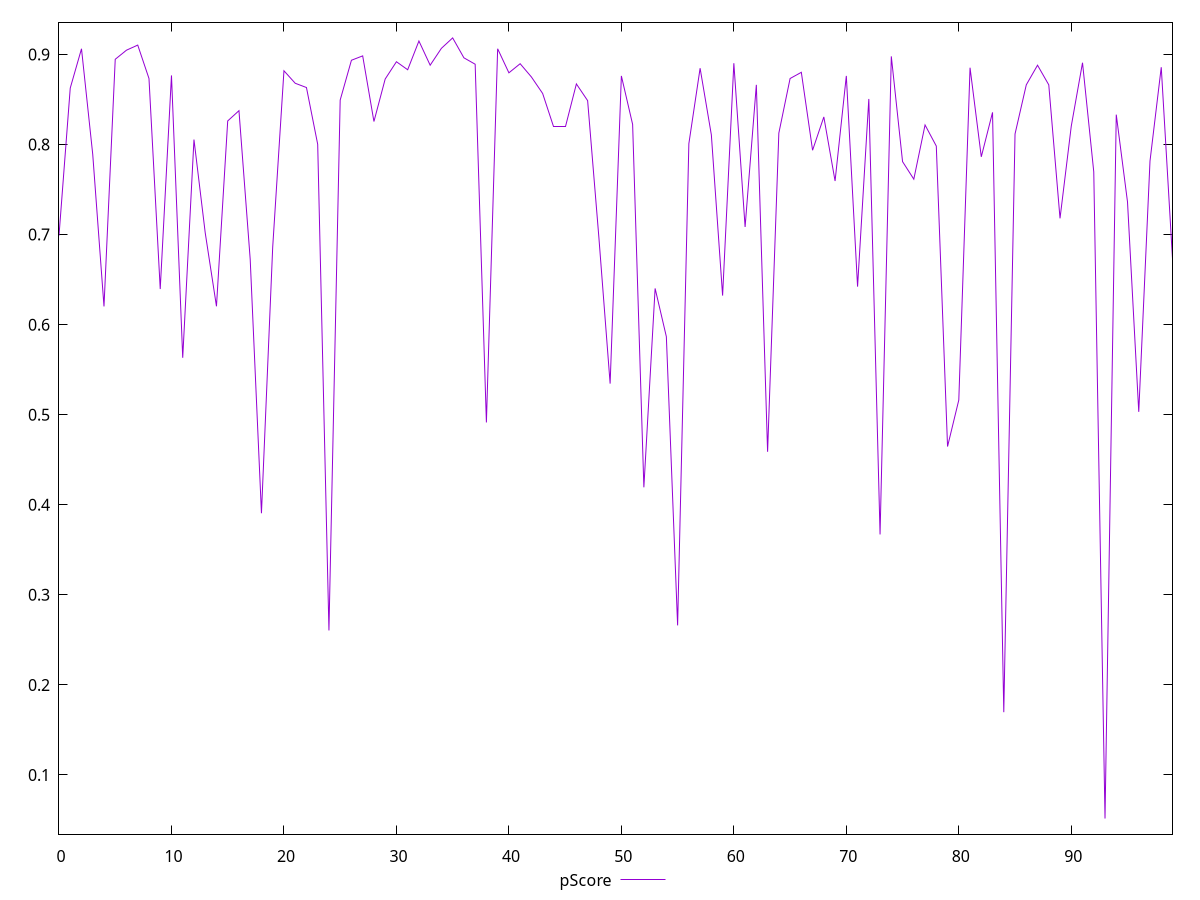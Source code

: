 reset

$pScore <<EOF
0 0.6989248789182084
1 0.8626733306018677
2 0.9062928680615159
3 0.7889938703081874
4 0.6202071229823023
5 0.8946305544636071
6 0.9047353834108512
7 0.9103935540110555
8 0.8732700171677366
9 0.6395584302910899
10 0.8767373781918395
11 0.5632157513788947
12 0.8054840439158224
13 0.7019944871950718
14 0.6203675546371024
15 0.8261766765996847
16 0.8375653230786894
17 0.6724535360707957
18 0.390587458184077
19 0.6860060545753028
20 0.8818742247953353
21 0.8680072404703056
22 0.8632693970081604
23 0.8002344879402552
24 0.2604837805935143
25 0.8493560246866183
26 0.8935434397538525
27 0.8984008431280894
28 0.8255382617101024
29 0.872688880070929
30 0.8919046608285417
31 0.8830050010607222
32 0.9149131785968262
33 0.8880436409238062
34 0.9068096585636991
35 0.9183580026018724
36 0.8962530300455798
37 0.8891520440062339
38 0.4913882144269356
39 0.9062928680615159
40 0.8796008592101794
41 0.8897046782124949
42 0.8750078953486262
43 0.8566673604481766
44 0.8197672581975773
45 0.8197672581975773
46 0.8672593906272585
47 0.8487092684719855
48 0.6968829017371874
49 0.5345376963850558
50 0.8761618243193656
51 0.8223376797295086
52 0.4194119821768963
53 0.6402242956248045
54 0.5866216897766151
55 0.2661135972305391
56 0.8008921698861008
57 0.8846936800115661
58 0.8107051239863771
59 0.6322513408333545
60 0.8902562615076617
61 0.7084615645721384
62 0.866237010546699
63 0.45883280596057613
64 0.8126552667292339
65 0.8732700171677366
66 0.8801706658654911
67 0.7936355929325061
68 0.8306291847188205
69 0.7594784797715685
70 0.8761618243193656
71 0.6422234242043463
72 0.850582172989926
73 0.3670707324254262
74 0.8978655626213592
75 0.7809977336954916
76 0.7615059160964306
77 0.8216958913913784
78 0.7982589790964014
79 0.4646782379501891
80 0.516326725316817
81 0.8852545587085482
82 0.7863337297383441
83 0.8356812604906926
84 0.16975747391116147
85 0.8117086907425363
86 0.866237010546699
87 0.8880436409238062
88 0.866237010546699
89 0.7180052588451635
90 0.8204106764339365
91 0.8908067893801306
92 0.7695967409516388
93 0.05167296585058667
94 0.8331602161192908
95 0.7362606401575401
96 0.5031575919989941
97 0.7816658312515752
98 0.8858144226983549
99 0.6731297598055542
EOF

set key outside below
set xrange [0:99]
set yrange [0.03433926511556096:0.9356917033368981]
set trange [0.03433926511556096:0.9356917033368981]
set terminal svg size 640, 500 enhanced background rgb 'white'
set output "reprap/total-blocking-time/samples/pages+cached+noexternal+nomedia+nocss+nojs/pScore/values.svg"

plot $pScore title "pScore" with line

reset
